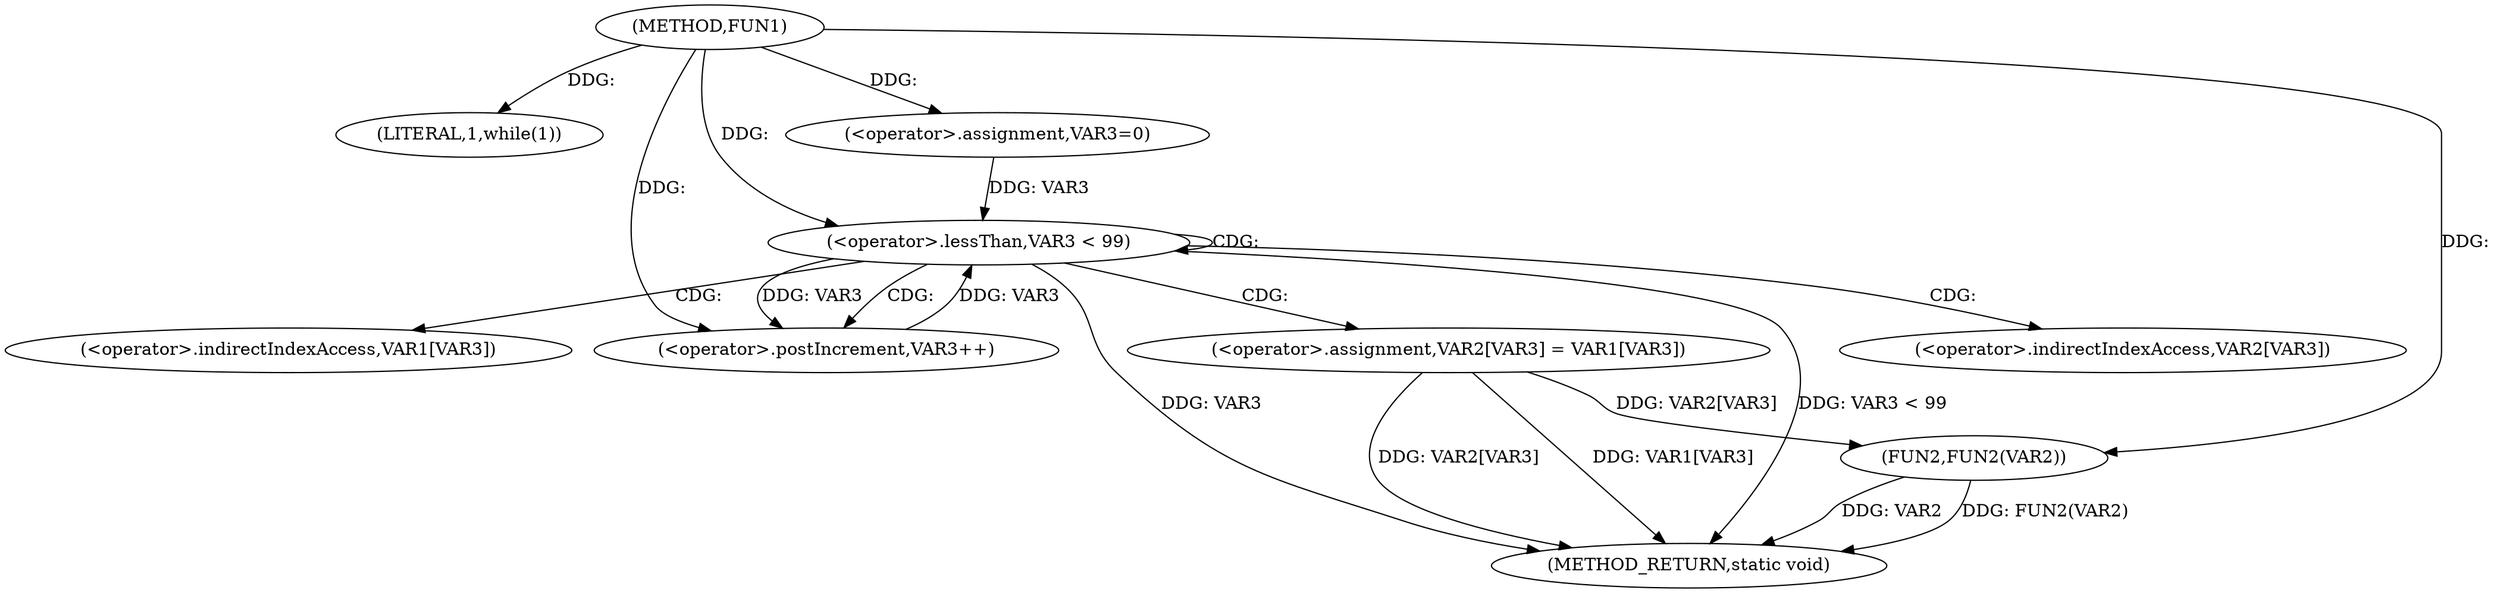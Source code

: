 digraph FUN1 {  
"1000100" [label = "(METHOD,FUN1)" ]
"1000129" [label = "(METHOD_RETURN,static void)" ]
"1000103" [label = "(LITERAL,1,while(1))" ]
"1000110" [label = "(<operator>.assignment,VAR3=0)" ]
"1000113" [label = "(<operator>.lessThan,VAR3 < 99)" ]
"1000116" [label = "(<operator>.postIncrement,VAR3++)" ]
"1000119" [label = "(<operator>.assignment,VAR2[VAR3] = VAR1[VAR3])" ]
"1000126" [label = "(FUN2,FUN2(VAR2))" ]
"1000120" [label = "(<operator>.indirectIndexAccess,VAR2[VAR3])" ]
"1000123" [label = "(<operator>.indirectIndexAccess,VAR1[VAR3])" ]
  "1000126" -> "1000129"  [ label = "DDG: FUN2(VAR2)"] 
  "1000113" -> "1000129"  [ label = "DDG: VAR3"] 
  "1000119" -> "1000129"  [ label = "DDG: VAR1[VAR3]"] 
  "1000126" -> "1000129"  [ label = "DDG: VAR2"] 
  "1000113" -> "1000129"  [ label = "DDG: VAR3 < 99"] 
  "1000119" -> "1000129"  [ label = "DDG: VAR2[VAR3]"] 
  "1000100" -> "1000103"  [ label = "DDG: "] 
  "1000100" -> "1000110"  [ label = "DDG: "] 
  "1000116" -> "1000113"  [ label = "DDG: VAR3"] 
  "1000110" -> "1000113"  [ label = "DDG: VAR3"] 
  "1000100" -> "1000113"  [ label = "DDG: "] 
  "1000113" -> "1000116"  [ label = "DDG: VAR3"] 
  "1000100" -> "1000116"  [ label = "DDG: "] 
  "1000119" -> "1000126"  [ label = "DDG: VAR2[VAR3]"] 
  "1000100" -> "1000126"  [ label = "DDG: "] 
  "1000113" -> "1000123"  [ label = "CDG: "] 
  "1000113" -> "1000116"  [ label = "CDG: "] 
  "1000113" -> "1000119"  [ label = "CDG: "] 
  "1000113" -> "1000120"  [ label = "CDG: "] 
  "1000113" -> "1000113"  [ label = "CDG: "] 
}
